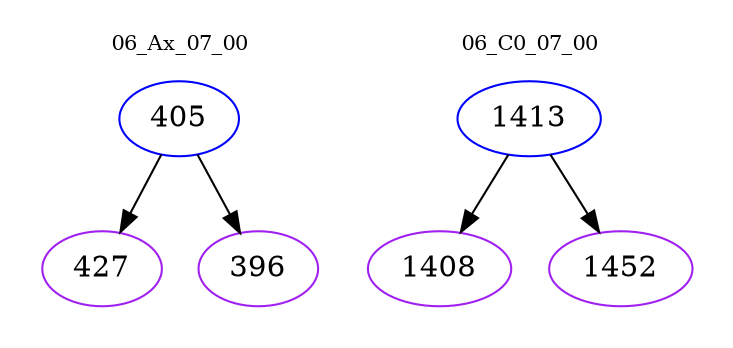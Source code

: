 digraph{
subgraph cluster_0 {
color = white
label = "06_Ax_07_00";
fontsize=10;
T0_405 [label="405", color="blue"]
T0_405 -> T0_427 [color="black"]
T0_427 [label="427", color="purple"]
T0_405 -> T0_396 [color="black"]
T0_396 [label="396", color="purple"]
}
subgraph cluster_1 {
color = white
label = "06_C0_07_00";
fontsize=10;
T1_1413 [label="1413", color="blue"]
T1_1413 -> T1_1408 [color="black"]
T1_1408 [label="1408", color="purple"]
T1_1413 -> T1_1452 [color="black"]
T1_1452 [label="1452", color="purple"]
}
}
